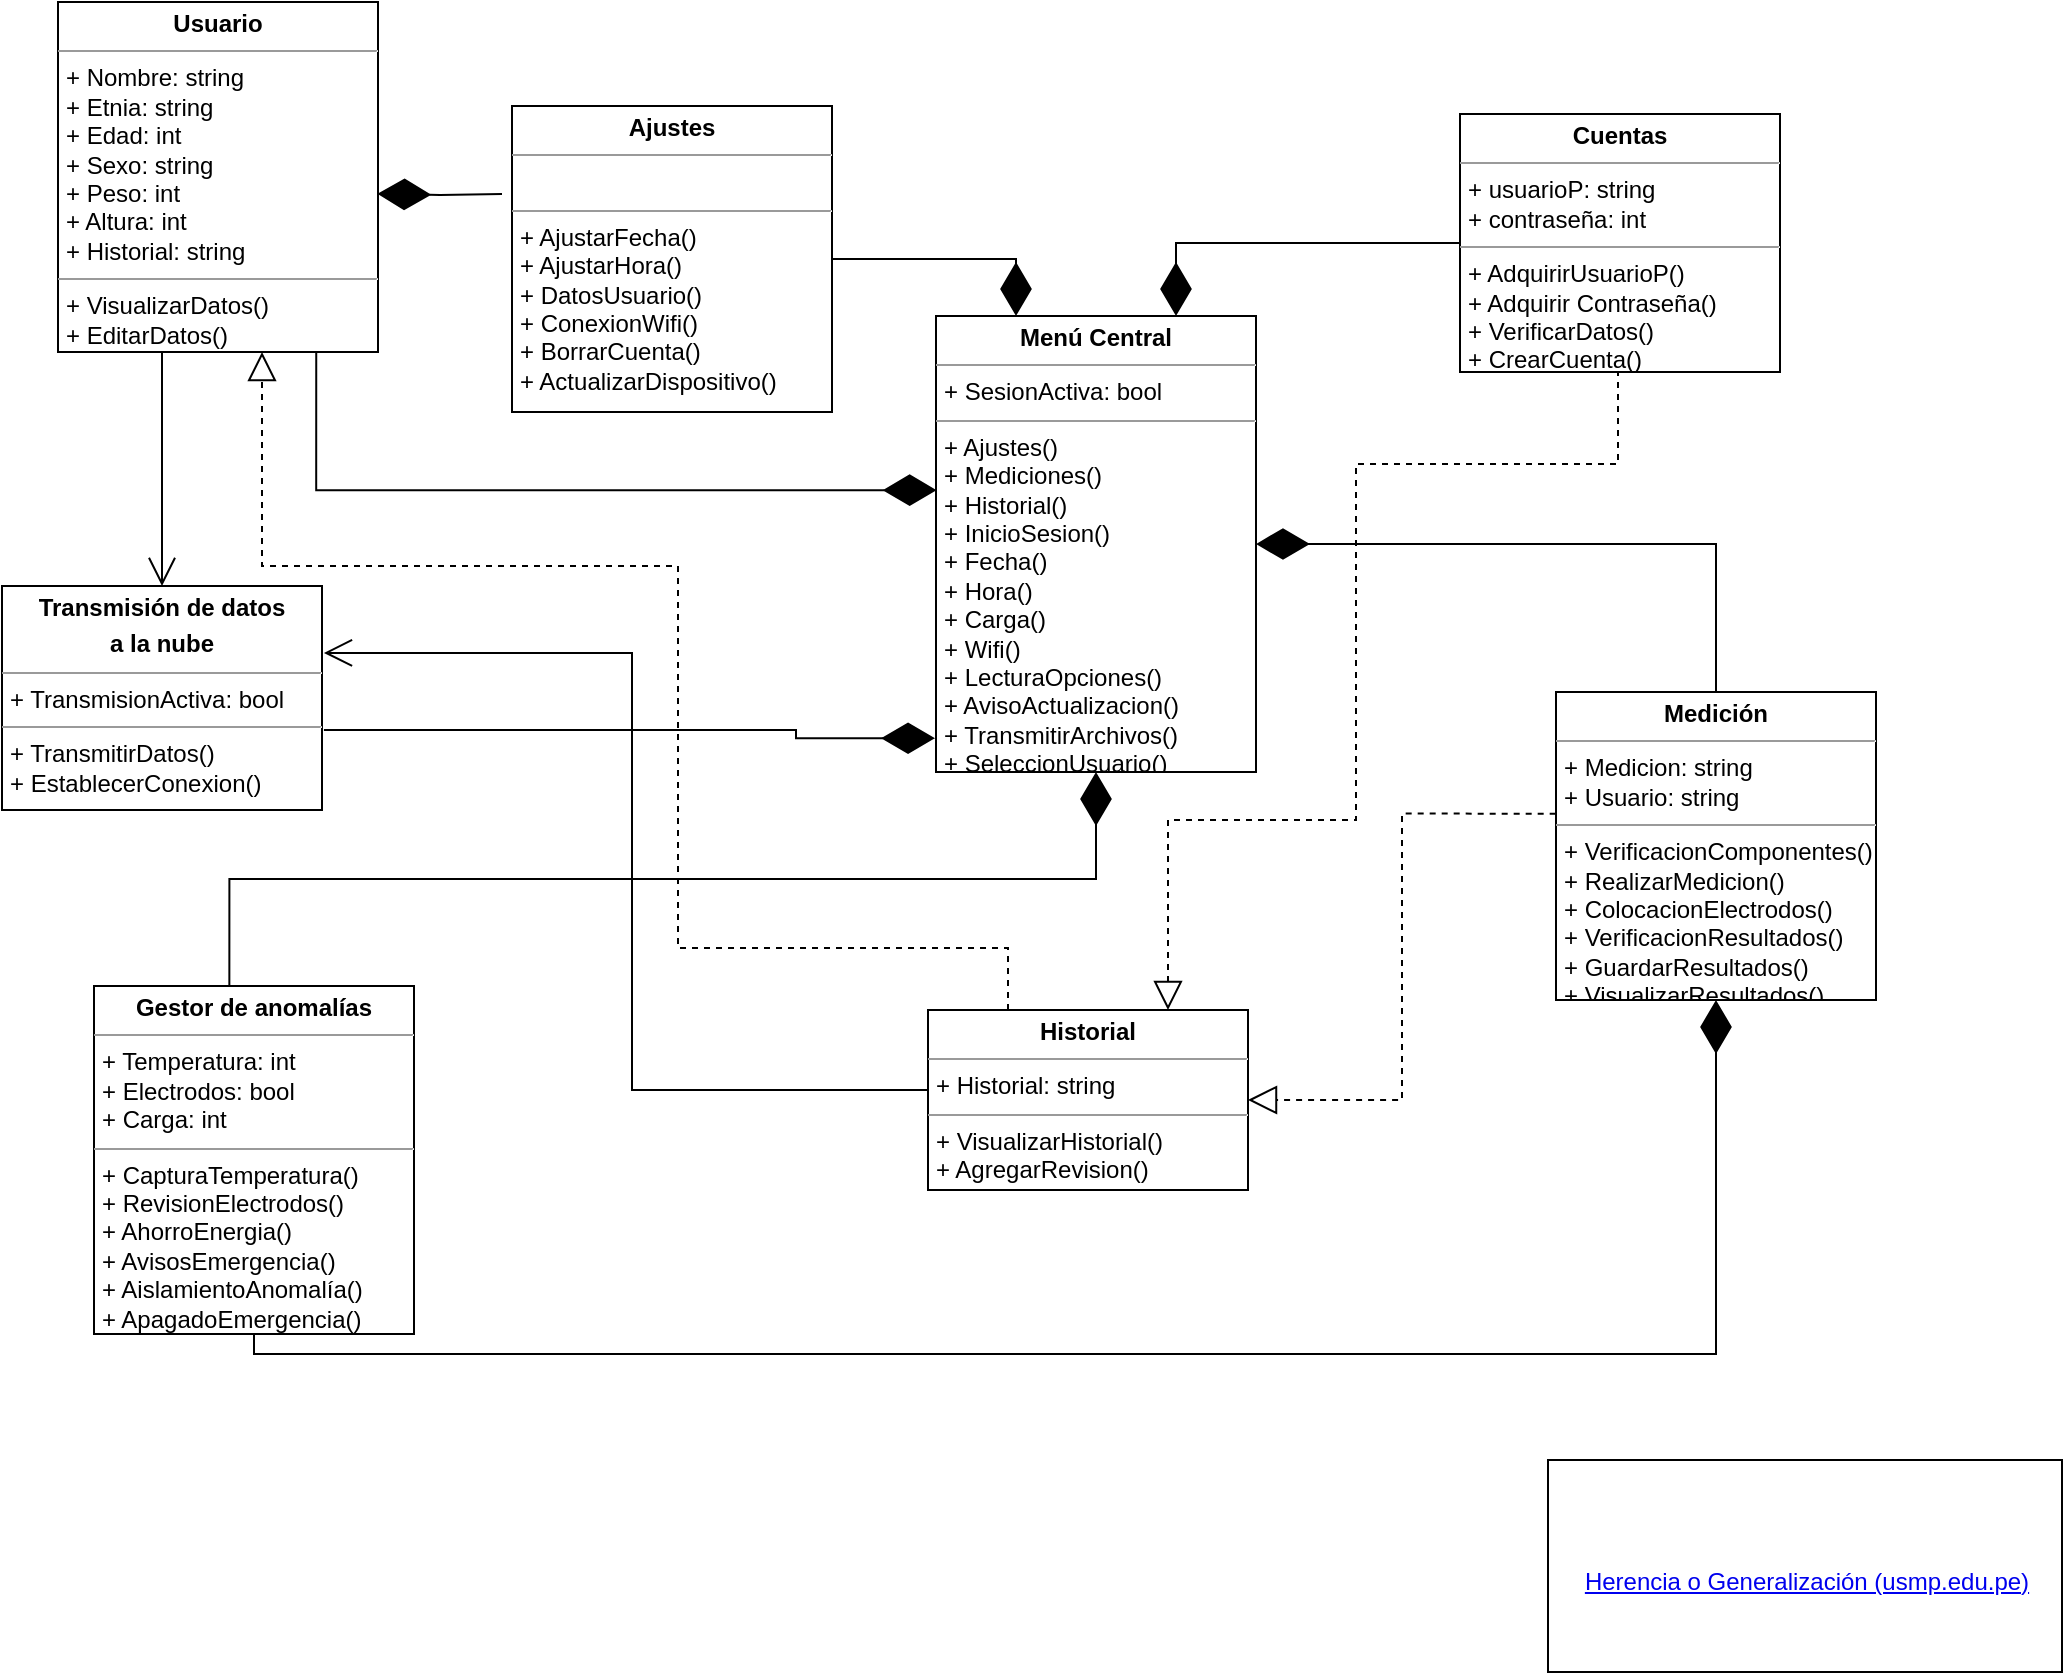 <mxfile version="15.4.1" type="github">
  <diagram id="XaWv4jqbw5jjv5fujQdN" name="Page-1">
    <mxGraphModel dx="1128" dy="626" grid="0" gridSize="10" guides="1" tooltips="1" connect="1" arrows="1" fold="1" page="1" pageScale="1" pageWidth="1100" pageHeight="850" math="0" shadow="0">
      <root>
        <mxCell id="0" />
        <mxCell id="1" parent="0" />
        <mxCell id="rATwCFPgNsltQCPlsfDQ-27" value="&lt;p style=&quot;margin: 0px ; margin-top: 4px ; text-align: center&quot;&gt;&lt;b&gt;Menú Central&lt;/b&gt;&lt;/p&gt;&lt;hr size=&quot;1&quot;&gt;&lt;p style=&quot;margin: 0px ; margin-left: 4px&quot;&gt;+ SesionActiva: bool&lt;/p&gt;&lt;hr size=&quot;1&quot;&gt;&lt;p style=&quot;margin: 0px ; margin-left: 4px&quot;&gt;+ Ajustes()&lt;/p&gt;&lt;p style=&quot;margin: 0px ; margin-left: 4px&quot;&gt;+ Mediciones()&lt;/p&gt;&lt;p style=&quot;margin: 0px ; margin-left: 4px&quot;&gt;+ Historial()&lt;/p&gt;&lt;p style=&quot;margin: 0px ; margin-left: 4px&quot;&gt;+ InicioSesion()&lt;/p&gt;&lt;p style=&quot;margin: 0px ; margin-left: 4px&quot;&gt;+ Fecha()&lt;/p&gt;&lt;p style=&quot;margin: 0px ; margin-left: 4px&quot;&gt;+ Hora()&lt;/p&gt;&lt;p style=&quot;margin: 0px ; margin-left: 4px&quot;&gt;+ Carga()&lt;/p&gt;&lt;p style=&quot;margin: 0px ; margin-left: 4px&quot;&gt;+ Wifi()&lt;/p&gt;&lt;p style=&quot;margin: 0px ; margin-left: 4px&quot;&gt;+ LecturaOpciones()&lt;/p&gt;&lt;p style=&quot;margin: 0px ; margin-left: 4px&quot;&gt;+ AvisoActualizacion()&lt;/p&gt;&lt;p style=&quot;margin: 0px ; margin-left: 4px&quot;&gt;+ TransmitirArchivos()&lt;/p&gt;&lt;p style=&quot;margin: 0px ; margin-left: 4px&quot;&gt;+ SeleccionUsuario()&lt;/p&gt;" style="verticalAlign=top;align=left;overflow=fill;fontSize=12;fontFamily=Helvetica;html=1;" parent="1" vertex="1">
          <mxGeometry x="537" y="172" width="160" height="228" as="geometry" />
        </mxCell>
        <mxCell id="FQU3taOWmxpRIaGkPZAU-1" value="&lt;p style=&quot;margin: 0px ; margin-top: 4px ; text-align: center&quot;&gt;&lt;b&gt;Medición&lt;/b&gt;&lt;/p&gt;&lt;hr size=&quot;1&quot;&gt;&lt;p style=&quot;margin: 0px ; margin-left: 4px&quot;&gt;+ Medicion: string&lt;/p&gt;&lt;p style=&quot;margin: 0px ; margin-left: 4px&quot;&gt;+ Usuario: string&lt;/p&gt;&lt;hr size=&quot;1&quot;&gt;&lt;p style=&quot;margin: 0px ; margin-left: 4px&quot;&gt;+ VerificacionComponentes()&lt;/p&gt;&lt;p style=&quot;margin: 0px ; margin-left: 4px&quot;&gt;+ RealizarMedicion()&lt;/p&gt;&lt;p style=&quot;margin: 0px ; margin-left: 4px&quot;&gt;+ ColocacionElectrodos()&lt;/p&gt;&lt;p style=&quot;margin: 0px ; margin-left: 4px&quot;&gt;+ VerificacionResultados()&lt;/p&gt;&lt;p style=&quot;margin: 0px ; margin-left: 4px&quot;&gt;+ GuardarResultados()&lt;/p&gt;&lt;p style=&quot;margin: 0px ; margin-left: 4px&quot;&gt;+ VisualizarResultados()&lt;/p&gt;" style="verticalAlign=top;align=left;overflow=fill;fontSize=12;fontFamily=Helvetica;html=1;" parent="1" vertex="1">
          <mxGeometry x="847" y="360" width="160" height="154" as="geometry" />
        </mxCell>
        <mxCell id="FQU3taOWmxpRIaGkPZAU-2" value="&lt;p style=&quot;margin: 0px ; margin-top: 4px ; text-align: center&quot;&gt;&lt;b&gt;Cuentas&lt;/b&gt;&lt;/p&gt;&lt;hr size=&quot;1&quot;&gt;&lt;p style=&quot;margin: 0px ; margin-left: 4px&quot;&gt;+ usuarioP: string&lt;/p&gt;&lt;p style=&quot;margin: 0px ; margin-left: 4px&quot;&gt;+ contraseña: int&lt;/p&gt;&lt;hr size=&quot;1&quot;&gt;&lt;p style=&quot;margin: 0px ; margin-left: 4px&quot;&gt;+ AdquirirUsuarioP()&lt;/p&gt;&lt;p style=&quot;margin: 0px ; margin-left: 4px&quot;&gt;+ Adquirir Contraseña()&lt;/p&gt;&lt;p style=&quot;margin: 0px ; margin-left: 4px&quot;&gt;+ VerificarDatos()&lt;/p&gt;&lt;p style=&quot;margin: 0px ; margin-left: 4px&quot;&gt;+ CrearCuenta()&lt;/p&gt;" style="verticalAlign=top;align=left;overflow=fill;fontSize=12;fontFamily=Helvetica;html=1;" parent="1" vertex="1">
          <mxGeometry x="799" y="71" width="160" height="129" as="geometry" />
        </mxCell>
        <mxCell id="FQU3taOWmxpRIaGkPZAU-5" value="&lt;p style=&quot;margin: 0px ; margin-top: 4px ; text-align: center&quot;&gt;&lt;b&gt;Ajustes&lt;/b&gt;&lt;/p&gt;&lt;hr size=&quot;1&quot;&gt;&lt;p style=&quot;margin: 0px ; margin-left: 4px&quot;&gt;&lt;br&gt;&lt;/p&gt;&lt;hr size=&quot;1&quot;&gt;&lt;p style=&quot;margin: 0px ; margin-left: 4px&quot;&gt;+ AjustarFecha()&lt;/p&gt;&lt;p style=&quot;margin: 0px ; margin-left: 4px&quot;&gt;+ AjustarHora()&lt;/p&gt;&lt;p style=&quot;margin: 0px ; margin-left: 4px&quot;&gt;+ DatosUsuario()&lt;/p&gt;&lt;p style=&quot;margin: 0px ; margin-left: 4px&quot;&gt;+ ConexionWifi()&lt;/p&gt;&lt;p style=&quot;margin: 0px ; margin-left: 4px&quot;&gt;+ BorrarCuenta()&lt;/p&gt;&lt;p style=&quot;margin: 0px ; margin-left: 4px&quot;&gt;+ ActualizarDispositivo()&lt;/p&gt;" style="verticalAlign=top;align=left;overflow=fill;fontSize=12;fontFamily=Helvetica;html=1;" parent="1" vertex="1">
          <mxGeometry x="325" y="67" width="160" height="153" as="geometry" />
        </mxCell>
        <mxCell id="FQU3taOWmxpRIaGkPZAU-7" value="&lt;p style=&quot;margin: 0px ; margin-top: 4px ; text-align: center&quot;&gt;&lt;b&gt;Usuario&lt;/b&gt;&lt;/p&gt;&lt;hr size=&quot;1&quot;&gt;&lt;p style=&quot;margin: 0px ; margin-left: 4px&quot;&gt;+ Nombre: string&lt;/p&gt;&lt;p style=&quot;margin: 0px ; margin-left: 4px&quot;&gt;+ Etnia: string&lt;/p&gt;&lt;p style=&quot;margin: 0px ; margin-left: 4px&quot;&gt;+ Edad: int&lt;/p&gt;&lt;p style=&quot;margin: 0px ; margin-left: 4px&quot;&gt;+ Sexo: string&lt;/p&gt;&lt;p style=&quot;margin: 0px ; margin-left: 4px&quot;&gt;+ Peso: int&lt;/p&gt;&lt;p style=&quot;margin: 0px ; margin-left: 4px&quot;&gt;+ Altura: int&lt;/p&gt;&lt;p style=&quot;margin: 0px ; margin-left: 4px&quot;&gt;+ Historial: string&lt;/p&gt;&lt;hr size=&quot;1&quot;&gt;&lt;p style=&quot;margin: 0px ; margin-left: 4px&quot;&gt;+ VisualizarDatos()&lt;br&gt;&lt;/p&gt;&lt;p style=&quot;margin: 0px ; margin-left: 4px&quot;&gt;+ EditarDatos()&lt;/p&gt;&lt;p style=&quot;margin: 0px ; margin-left: 4px&quot;&gt;&lt;br&gt;&lt;/p&gt;" style="verticalAlign=top;align=left;overflow=fill;fontSize=12;fontFamily=Helvetica;html=1;" parent="1" vertex="1">
          <mxGeometry x="98" y="15" width="160" height="175" as="geometry" />
        </mxCell>
        <mxCell id="UsCl_k0fAf9GDx7QErYr-1" value="&lt;p style=&quot;margin: 0px ; margin-top: 4px ; text-align: center&quot;&gt;&lt;b&gt;Historial&lt;/b&gt;&lt;/p&gt;&lt;hr size=&quot;1&quot;&gt;&lt;p style=&quot;margin: 0px ; margin-left: 4px&quot;&gt;+ Historial: string&lt;/p&gt;&lt;hr size=&quot;1&quot;&gt;&lt;p style=&quot;margin: 0px ; margin-left: 4px&quot;&gt;+ VisualizarHistorial()&lt;/p&gt;&lt;p style=&quot;margin: 0px ; margin-left: 4px&quot;&gt;+ AgregarRevision()&lt;/p&gt;" style="verticalAlign=top;align=left;overflow=fill;fontSize=12;fontFamily=Helvetica;html=1;" parent="1" vertex="1">
          <mxGeometry x="533" y="519" width="160" height="90" as="geometry" />
        </mxCell>
        <mxCell id="UsCl_k0fAf9GDx7QErYr-2" value="" style="endArrow=block;dashed=1;endFill=0;endSize=12;html=1;rounded=0;edgeStyle=orthogonalEdgeStyle;exitX=-0.001;exitY=0.395;exitDx=0;exitDy=0;entryX=1;entryY=0.5;entryDx=0;entryDy=0;exitPerimeter=0;" parent="1" source="FQU3taOWmxpRIaGkPZAU-1" target="UsCl_k0fAf9GDx7QErYr-1" edge="1">
          <mxGeometry width="160" relative="1" as="geometry">
            <mxPoint x="870" y="467" as="sourcePoint" />
            <mxPoint x="1030" y="467" as="targetPoint" />
          </mxGeometry>
        </mxCell>
        <mxCell id="UsCl_k0fAf9GDx7QErYr-3" value="&lt;p style=&quot;margin: 0px ; margin-top: 4px ; text-align: center&quot;&gt;&lt;b&gt;Gestor de anomalías&lt;/b&gt;&lt;/p&gt;&lt;hr size=&quot;1&quot;&gt;&lt;p style=&quot;margin: 0px ; margin-left: 4px&quot;&gt;+ Temperatura: int&lt;/p&gt;&lt;p style=&quot;margin: 0px ; margin-left: 4px&quot;&gt;+ Electrodos: bool&lt;/p&gt;&lt;p style=&quot;margin: 0px ; margin-left: 4px&quot;&gt;+ Carga: int&lt;/p&gt;&lt;hr size=&quot;1&quot;&gt;&lt;p style=&quot;margin: 0px ; margin-left: 4px&quot;&gt;+ CapturaTemperatura()&lt;/p&gt;&lt;p style=&quot;margin: 0px ; margin-left: 4px&quot;&gt;+ RevisionElectrodos()&lt;/p&gt;&lt;p style=&quot;margin: 0px ; margin-left: 4px&quot;&gt;&lt;span&gt;+ AhorroEnergia()&lt;/span&gt;&lt;/p&gt;&lt;p style=&quot;margin: 0px ; margin-left: 4px&quot;&gt;&lt;span&gt;+ AvisosEmergencia()&lt;/span&gt;&lt;/p&gt;&lt;p style=&quot;margin: 0px ; margin-left: 4px&quot;&gt;&lt;span&gt;+ AislamientoAnomalía()&lt;/span&gt;&lt;/p&gt;&lt;p style=&quot;margin: 0px ; margin-left: 4px&quot;&gt;&lt;span&gt;+ ApagadoEmergencia()&lt;/span&gt;&lt;/p&gt;" style="verticalAlign=top;align=left;overflow=fill;fontSize=12;fontFamily=Helvetica;html=1;" parent="1" vertex="1">
          <mxGeometry x="116" y="507" width="160" height="174" as="geometry" />
        </mxCell>
        <mxCell id="UsCl_k0fAf9GDx7QErYr-5" value="&lt;p style=&quot;margin: 0px ; margin-top: 4px ; text-align: center&quot;&gt;&lt;b&gt;Transmisión de datos&lt;/b&gt;&lt;/p&gt;&lt;p style=&quot;margin: 0px ; margin-top: 4px ; text-align: center&quot;&gt;&lt;b&gt;a la nube&lt;/b&gt;&lt;/p&gt;&lt;hr size=&quot;1&quot;&gt;&lt;p style=&quot;margin: 0px ; margin-left: 4px&quot;&gt;+ TransmisionActiva: bool&lt;/p&gt;&lt;hr size=&quot;1&quot;&gt;&lt;p style=&quot;margin: 0px ; margin-left: 4px&quot;&gt;+ TransmitirDatos()&lt;/p&gt;&lt;p style=&quot;margin: 0px ; margin-left: 4px&quot;&gt;+ EstablecerConexion()&lt;/p&gt;" style="verticalAlign=top;align=left;overflow=fill;fontSize=12;fontFamily=Helvetica;html=1;" parent="1" vertex="1">
          <mxGeometry x="70" y="307" width="160" height="112" as="geometry" />
        </mxCell>
        <mxCell id="UsCl_k0fAf9GDx7QErYr-7" value="&lt;br&gt;&lt;a href=&quot;https://www.usmp.edu.pe/publicaciones/boletin/fia/info67/UML.pdf&quot;&gt;Herencia o Generalización (usmp.edu.pe)&lt;/a&gt;" style="html=1;" parent="1" vertex="1">
          <mxGeometry x="843" y="744" width="257" height="106" as="geometry" />
        </mxCell>
        <mxCell id="UsCl_k0fAf9GDx7QErYr-11" value="" style="endArrow=open;endFill=1;endSize=12;html=1;rounded=0;edgeStyle=orthogonalEdgeStyle;entryX=0.5;entryY=0;entryDx=0;entryDy=0;" parent="1" target="UsCl_k0fAf9GDx7QErYr-5" edge="1">
          <mxGeometry width="160" relative="1" as="geometry">
            <mxPoint x="150" y="190" as="sourcePoint" />
            <mxPoint x="374" y="348" as="targetPoint" />
            <Array as="points">
              <mxPoint x="150" y="190" />
            </Array>
          </mxGeometry>
        </mxCell>
        <mxCell id="UsCl_k0fAf9GDx7QErYr-12" value="" style="endArrow=diamondThin;endFill=1;endSize=24;html=1;rounded=0;edgeStyle=orthogonalEdgeStyle;entryX=0.75;entryY=0;entryDx=0;entryDy=0;exitX=0;exitY=0.5;exitDx=0;exitDy=0;" parent="1" source="FQU3taOWmxpRIaGkPZAU-2" target="rATwCFPgNsltQCPlsfDQ-27" edge="1">
          <mxGeometry width="160" relative="1" as="geometry">
            <mxPoint x="460" y="109" as="sourcePoint" />
            <mxPoint x="620" y="109" as="targetPoint" />
          </mxGeometry>
        </mxCell>
        <mxCell id="UsCl_k0fAf9GDx7QErYr-13" value="" style="endArrow=open;endFill=1;endSize=12;html=1;rounded=0;edgeStyle=orthogonalEdgeStyle;exitX=0;exitY=0.5;exitDx=0;exitDy=0;entryX=1.006;entryY=0.299;entryDx=0;entryDy=0;entryPerimeter=0;" parent="1" source="UsCl_k0fAf9GDx7QErYr-1" target="UsCl_k0fAf9GDx7QErYr-5" edge="1">
          <mxGeometry width="160" relative="1" as="geometry">
            <mxPoint x="418" y="461" as="sourcePoint" />
            <mxPoint x="258" y="341" as="targetPoint" />
            <Array as="points">
              <mxPoint x="385" y="559" />
              <mxPoint x="385" y="341" />
            </Array>
          </mxGeometry>
        </mxCell>
        <mxCell id="UsCl_k0fAf9GDx7QErYr-14" value="" style="endArrow=diamondThin;endFill=1;endSize=24;html=1;rounded=0;edgeStyle=orthogonalEdgeStyle;exitX=0.5;exitY=0;exitDx=0;exitDy=0;entryX=1;entryY=0.5;entryDx=0;entryDy=0;" parent="1" source="FQU3taOWmxpRIaGkPZAU-1" target="rATwCFPgNsltQCPlsfDQ-27" edge="1">
          <mxGeometry width="160" relative="1" as="geometry">
            <mxPoint x="792" y="271" as="sourcePoint" />
            <mxPoint x="952" y="271" as="targetPoint" />
          </mxGeometry>
        </mxCell>
        <mxCell id="UsCl_k0fAf9GDx7QErYr-15" value="" style="endArrow=diamondThin;endFill=1;endSize=24;html=1;rounded=0;edgeStyle=orthogonalEdgeStyle;exitX=1;exitY=0.5;exitDx=0;exitDy=0;entryX=0.25;entryY=0;entryDx=0;entryDy=0;" parent="1" source="FQU3taOWmxpRIaGkPZAU-5" target="rATwCFPgNsltQCPlsfDQ-27" edge="1">
          <mxGeometry width="160" relative="1" as="geometry">
            <mxPoint x="504" y="121" as="sourcePoint" />
            <mxPoint x="664" y="121" as="targetPoint" />
          </mxGeometry>
        </mxCell>
        <mxCell id="UsCl_k0fAf9GDx7QErYr-16" value="" style="endArrow=block;dashed=1;endFill=0;endSize=12;html=1;rounded=0;edgeStyle=orthogonalEdgeStyle;exitX=0.25;exitY=0;exitDx=0;exitDy=0;" parent="1" source="UsCl_k0fAf9GDx7QErYr-1" edge="1">
          <mxGeometry width="160" relative="1" as="geometry">
            <mxPoint x="427" y="451" as="sourcePoint" />
            <mxPoint x="200" y="190" as="targetPoint" />
            <Array as="points">
              <mxPoint x="573" y="488" />
              <mxPoint x="408" y="488" />
              <mxPoint x="408" y="297" />
              <mxPoint x="200" y="297" />
              <mxPoint x="200" y="190" />
            </Array>
          </mxGeometry>
        </mxCell>
        <mxCell id="UsCl_k0fAf9GDx7QErYr-17" value="" style="endArrow=diamondThin;endFill=1;endSize=24;html=1;rounded=0;edgeStyle=orthogonalEdgeStyle;entryX=0.998;entryY=0.548;entryDx=0;entryDy=0;entryPerimeter=0;" parent="1" target="FQU3taOWmxpRIaGkPZAU-7" edge="1">
          <mxGeometry width="160" relative="1" as="geometry">
            <mxPoint x="320" y="111" as="sourcePoint" />
            <mxPoint x="455" y="232" as="targetPoint" />
          </mxGeometry>
        </mxCell>
        <mxCell id="UsCl_k0fAf9GDx7QErYr-18" value="" style="endArrow=diamondThin;endFill=1;endSize=24;html=1;rounded=0;edgeStyle=orthogonalEdgeStyle;exitX=0.423;exitY=0.001;exitDx=0;exitDy=0;exitPerimeter=0;" parent="1" source="UsCl_k0fAf9GDx7QErYr-3" target="rATwCFPgNsltQCPlsfDQ-27" edge="1">
          <mxGeometry width="160" relative="1" as="geometry">
            <mxPoint x="190" y="456" as="sourcePoint" />
            <mxPoint x="350" y="456" as="targetPoint" />
          </mxGeometry>
        </mxCell>
        <mxCell id="UsCl_k0fAf9GDx7QErYr-19" value="" style="endArrow=diamondThin;endFill=1;endSize=24;html=1;rounded=0;edgeStyle=orthogonalEdgeStyle;exitX=0.5;exitY=1;exitDx=0;exitDy=0;entryX=0.5;entryY=1;entryDx=0;entryDy=0;" parent="1" source="UsCl_k0fAf9GDx7QErYr-3" target="FQU3taOWmxpRIaGkPZAU-1" edge="1">
          <mxGeometry width="160" relative="1" as="geometry">
            <mxPoint x="316" y="679" as="sourcePoint" />
            <mxPoint x="476" y="679" as="targetPoint" />
            <Array as="points">
              <mxPoint x="196" y="691" />
              <mxPoint x="927" y="691" />
            </Array>
          </mxGeometry>
        </mxCell>
        <mxCell id="UsCl_k0fAf9GDx7QErYr-21" value="" style="endArrow=diamondThin;endFill=1;endSize=24;html=1;rounded=0;edgeStyle=orthogonalEdgeStyle;exitX=1.006;exitY=0.643;exitDx=0;exitDy=0;exitPerimeter=0;entryX=-0.003;entryY=0.926;entryDx=0;entryDy=0;entryPerimeter=0;" parent="1" source="UsCl_k0fAf9GDx7QErYr-5" target="rATwCFPgNsltQCPlsfDQ-27" edge="1">
          <mxGeometry width="160" relative="1" as="geometry">
            <mxPoint x="252" y="379" as="sourcePoint" />
            <mxPoint x="412" y="379" as="targetPoint" />
            <Array as="points">
              <mxPoint x="467" y="379" />
              <mxPoint x="467" y="383" />
            </Array>
          </mxGeometry>
        </mxCell>
        <mxCell id="UsCl_k0fAf9GDx7QErYr-22" value="" style="endArrow=block;dashed=1;endFill=0;endSize=12;html=1;rounded=0;edgeStyle=orthogonalEdgeStyle;entryX=0.75;entryY=0;entryDx=0;entryDy=0;exitX=0.5;exitY=1;exitDx=0;exitDy=0;" parent="1" source="FQU3taOWmxpRIaGkPZAU-2" target="UsCl_k0fAf9GDx7QErYr-1" edge="1">
          <mxGeometry width="160" relative="1" as="geometry">
            <mxPoint x="772" y="214" as="sourcePoint" />
            <mxPoint x="932" y="214" as="targetPoint" />
            <Array as="points">
              <mxPoint x="878" y="200" />
              <mxPoint x="878" y="246" />
              <mxPoint x="747" y="246" />
              <mxPoint x="747" y="424" />
              <mxPoint x="653" y="424" />
            </Array>
          </mxGeometry>
        </mxCell>
        <mxCell id="UsCl_k0fAf9GDx7QErYr-23" value="" style="endArrow=diamondThin;endFill=1;endSize=24;html=1;rounded=0;edgeStyle=orthogonalEdgeStyle;entryX=0.002;entryY=0.382;entryDx=0;entryDy=0;exitX=0.807;exitY=1.003;exitDx=0;exitDy=0;exitPerimeter=0;entryPerimeter=0;" parent="1" source="FQU3taOWmxpRIaGkPZAU-7" target="rATwCFPgNsltQCPlsfDQ-27" edge="1">
          <mxGeometry width="160" relative="1" as="geometry">
            <mxPoint x="309" y="265" as="sourcePoint" />
            <mxPoint x="469" y="265" as="targetPoint" />
          </mxGeometry>
        </mxCell>
      </root>
    </mxGraphModel>
  </diagram>
</mxfile>
